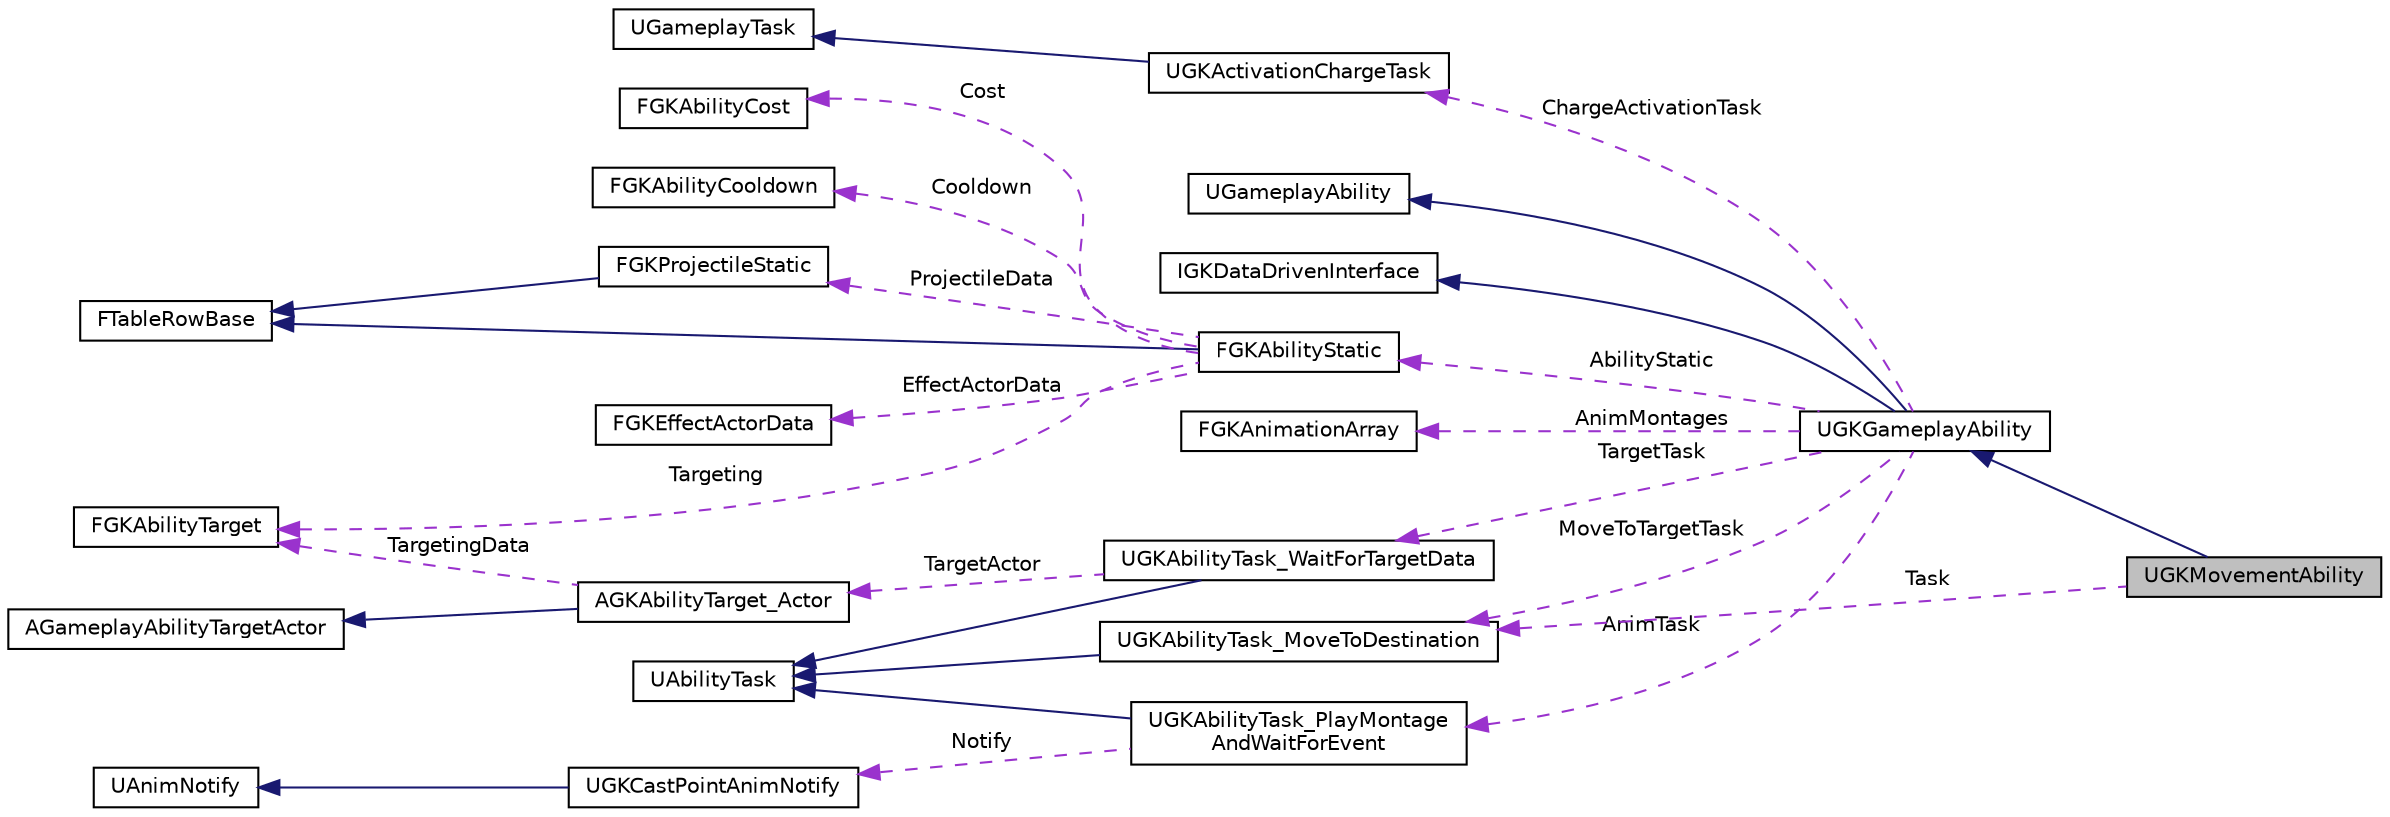 digraph "UGKMovementAbility"
{
 // LATEX_PDF_SIZE
  edge [fontname="Helvetica",fontsize="10",labelfontname="Helvetica",labelfontsize="10"];
  node [fontname="Helvetica",fontsize="10",shape=record];
  rankdir="LR";
  Node1 [label="UGKMovementAbility",height=0.2,width=0.4,color="black", fillcolor="grey75", style="filled", fontcolor="black",tooltip=" "];
  Node2 -> Node1 [dir="back",color="midnightblue",fontsize="10",style="solid",fontname="Helvetica"];
  Node2 [label="UGKGameplayAbility",height=0.2,width=0.4,color="black", fillcolor="white", style="filled",URL="$classUGKGameplayAbility.html",tooltip=" "];
  Node3 -> Node2 [dir="back",color="midnightblue",fontsize="10",style="solid",fontname="Helvetica"];
  Node3 [label="UGameplayAbility",height=0.2,width=0.4,color="black", fillcolor="white", style="filled",tooltip=" "];
  Node4 -> Node2 [dir="back",color="midnightblue",fontsize="10",style="solid",fontname="Helvetica"];
  Node4 [label="IGKDataDrivenInterface",height=0.2,width=0.4,color="black", fillcolor="white", style="filled",URL="$classIGKDataDrivenInterface.html",tooltip=" "];
  Node5 -> Node2 [dir="back",color="darkorchid3",fontsize="10",style="dashed",label=" AbilityStatic" ,fontname="Helvetica"];
  Node5 [label="FGKAbilityStatic",height=0.2,width=0.4,color="black", fillcolor="white", style="filled",URL="$structFGKAbilityStatic.html",tooltip=" "];
  Node6 -> Node5 [dir="back",color="midnightblue",fontsize="10",style="solid",fontname="Helvetica"];
  Node6 [label="FTableRowBase",height=0.2,width=0.4,color="black", fillcolor="white", style="filled",tooltip=" "];
  Node7 -> Node5 [dir="back",color="darkorchid3",fontsize="10",style="dashed",label=" Cost" ,fontname="Helvetica"];
  Node7 [label="FGKAbilityCost",height=0.2,width=0.4,color="black", fillcolor="white", style="filled",URL="$structFGKAbilityCost.html",tooltip=" "];
  Node8 -> Node5 [dir="back",color="darkorchid3",fontsize="10",style="dashed",label=" Cooldown" ,fontname="Helvetica"];
  Node8 [label="FGKAbilityCooldown",height=0.2,width=0.4,color="black", fillcolor="white", style="filled",URL="$structFGKAbilityCooldown.html",tooltip=" "];
  Node9 -> Node5 [dir="back",color="darkorchid3",fontsize="10",style="dashed",label=" Targeting" ,fontname="Helvetica"];
  Node9 [label="FGKAbilityTarget",height=0.2,width=0.4,color="black", fillcolor="white", style="filled",URL="$structFGKAbilityTarget.html",tooltip=" "];
  Node10 -> Node5 [dir="back",color="darkorchid3",fontsize="10",style="dashed",label=" ProjectileData" ,fontname="Helvetica"];
  Node10 [label="FGKProjectileStatic",height=0.2,width=0.4,color="black", fillcolor="white", style="filled",URL="$structFGKProjectileStatic.html",tooltip=" "];
  Node6 -> Node10 [dir="back",color="midnightblue",fontsize="10",style="solid",fontname="Helvetica"];
  Node11 -> Node5 [dir="back",color="darkorchid3",fontsize="10",style="dashed",label=" EffectActorData" ,fontname="Helvetica"];
  Node11 [label="FGKEffectActorData",height=0.2,width=0.4,color="black", fillcolor="white", style="filled",URL="$structFGKEffectActorData.html",tooltip=" "];
  Node12 -> Node2 [dir="back",color="darkorchid3",fontsize="10",style="dashed",label=" AnimMontages" ,fontname="Helvetica"];
  Node12 [label="FGKAnimationArray",height=0.2,width=0.4,color="black", fillcolor="white", style="filled",URL="$structFGKAnimationArray.html",tooltip=" "];
  Node13 -> Node2 [dir="back",color="darkorchid3",fontsize="10",style="dashed",label=" AnimTask" ,fontname="Helvetica"];
  Node13 [label="UGKAbilityTask_PlayMontage\lAndWaitForEvent",height=0.2,width=0.4,color="black", fillcolor="white", style="filled",URL="$classUGKAbilityTask__PlayMontageAndWaitForEvent.html",tooltip=" "];
  Node14 -> Node13 [dir="back",color="midnightblue",fontsize="10",style="solid",fontname="Helvetica"];
  Node14 [label="UAbilityTask",height=0.2,width=0.4,color="black", fillcolor="white", style="filled",tooltip=" "];
  Node15 -> Node13 [dir="back",color="darkorchid3",fontsize="10",style="dashed",label=" Notify" ,fontname="Helvetica"];
  Node15 [label="UGKCastPointAnimNotify",height=0.2,width=0.4,color="black", fillcolor="white", style="filled",URL="$classUGKCastPointAnimNotify.html",tooltip=" "];
  Node16 -> Node15 [dir="back",color="midnightblue",fontsize="10",style="solid",fontname="Helvetica"];
  Node16 [label="UAnimNotify",height=0.2,width=0.4,color="black", fillcolor="white", style="filled",tooltip=" "];
  Node17 -> Node2 [dir="back",color="darkorchid3",fontsize="10",style="dashed",label=" MoveToTargetTask" ,fontname="Helvetica"];
  Node17 [label="UGKAbilityTask_MoveToDestination",height=0.2,width=0.4,color="black", fillcolor="white", style="filled",URL="$classUGKAbilityTask__MoveToDestination.html",tooltip=" "];
  Node14 -> Node17 [dir="back",color="midnightblue",fontsize="10",style="solid",fontname="Helvetica"];
  Node18 -> Node2 [dir="back",color="darkorchid3",fontsize="10",style="dashed",label=" TargetTask" ,fontname="Helvetica"];
  Node18 [label="UGKAbilityTask_WaitForTargetData",height=0.2,width=0.4,color="black", fillcolor="white", style="filled",URL="$classUGKAbilityTask__WaitForTargetData.html",tooltip=" "];
  Node14 -> Node18 [dir="back",color="midnightblue",fontsize="10",style="solid",fontname="Helvetica"];
  Node19 -> Node18 [dir="back",color="darkorchid3",fontsize="10",style="dashed",label=" TargetActor" ,fontname="Helvetica"];
  Node19 [label="AGKAbilityTarget_Actor",height=0.2,width=0.4,color="black", fillcolor="white", style="filled",URL="$classAGKAbilityTarget__Actor.html",tooltip=" "];
  Node20 -> Node19 [dir="back",color="midnightblue",fontsize="10",style="solid",fontname="Helvetica"];
  Node20 [label="AGameplayAbilityTargetActor",height=0.2,width=0.4,color="black", fillcolor="white", style="filled",tooltip=" "];
  Node9 -> Node19 [dir="back",color="darkorchid3",fontsize="10",style="dashed",label=" TargetingData" ,fontname="Helvetica"];
  Node21 -> Node2 [dir="back",color="darkorchid3",fontsize="10",style="dashed",label=" ChargeActivationTask" ,fontname="Helvetica"];
  Node21 [label="UGKActivationChargeTask",height=0.2,width=0.4,color="black", fillcolor="white", style="filled",URL="$classUGKActivationChargeTask.html",tooltip=" "];
  Node22 -> Node21 [dir="back",color="midnightblue",fontsize="10",style="solid",fontname="Helvetica"];
  Node22 [label="UGameplayTask",height=0.2,width=0.4,color="black", fillcolor="white", style="filled",tooltip=" "];
  Node17 -> Node1 [dir="back",color="darkorchid3",fontsize="10",style="dashed",label=" Task" ,fontname="Helvetica"];
}
